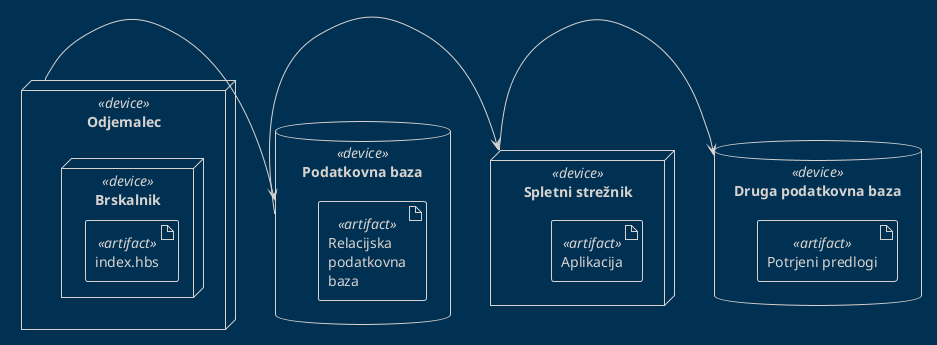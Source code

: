 @startuml
!theme blueprint
database "Podatkovna baza" as PB <<device>>{
 artifact "Relacijska\npodatkovna\nbaza" <<artifact>>
}

node "Spletni strežnik" as SS <<device>>{
 artifact Aplikacija <<artifact>>
}

node Odjemalec <<device>>{
 node Brskalnik <<device>>{
  artifact "index.hbs" <<artifact>>
 }
}

database "Druga podatkovna baza" as DPB <<device>>{
 artifact "Potrjeni predlogi" <<artifact>>
}

Odjemalec -> PB
PB -> SS
SS -> DPB

@enduml